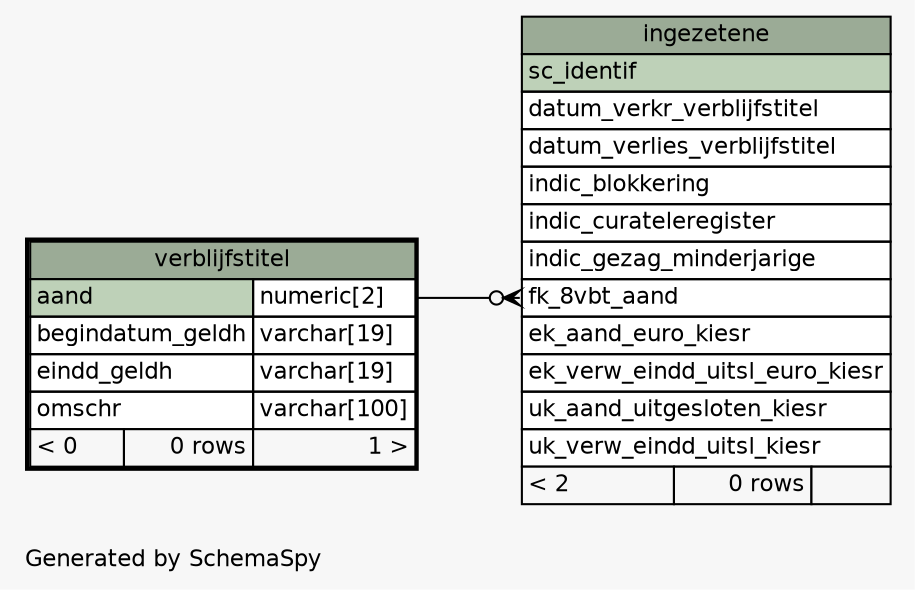 // dot 2.43.0 on Linux 5.15.0-41-generic
// SchemaSpy rev Unknown
digraph "oneDegreeRelationshipsDiagram" {
  graph [
    rankdir="RL"
    bgcolor="#f7f7f7"
    label="\nGenerated by SchemaSpy"
    labeljust="l"
    nodesep="0.18"
    ranksep="0.46"
    fontname="Helvetica"
    fontsize="11"
  ];
  node [
    fontname="Helvetica"
    fontsize="11"
    shape="plaintext"
  ];
  edge [
    arrowsize="0.8"
  ];
  "ingezetene":"fk_8vbt_aand":w -> "verblijfstitel":"aand.type":e [arrowhead=none dir=back arrowtail=crowodot];
  "ingezetene" [
    label=<
    <TABLE BORDER="0" CELLBORDER="1" CELLSPACING="0" BGCOLOR="#ffffff">
      <TR><TD COLSPAN="3" BGCOLOR="#9bab96" ALIGN="CENTER">ingezetene</TD></TR>
      <TR><TD PORT="sc_identif" COLSPAN="3" BGCOLOR="#bed1b8" ALIGN="LEFT">sc_identif</TD></TR>
      <TR><TD PORT="datum_verkr_verblijfstitel" COLSPAN="3" ALIGN="LEFT">datum_verkr_verblijfstitel</TD></TR>
      <TR><TD PORT="datum_verlies_verblijfstitel" COLSPAN="3" ALIGN="LEFT">datum_verlies_verblijfstitel</TD></TR>
      <TR><TD PORT="indic_blokkering" COLSPAN="3" ALIGN="LEFT">indic_blokkering</TD></TR>
      <TR><TD PORT="indic_curateleregister" COLSPAN="3" ALIGN="LEFT">indic_curateleregister</TD></TR>
      <TR><TD PORT="indic_gezag_minderjarige" COLSPAN="3" ALIGN="LEFT">indic_gezag_minderjarige</TD></TR>
      <TR><TD PORT="fk_8vbt_aand" COLSPAN="3" ALIGN="LEFT">fk_8vbt_aand</TD></TR>
      <TR><TD PORT="ek_aand_euro_kiesr" COLSPAN="3" ALIGN="LEFT">ek_aand_euro_kiesr</TD></TR>
      <TR><TD PORT="ek_verw_eindd_uitsl_euro_kiesr" COLSPAN="3" ALIGN="LEFT">ek_verw_eindd_uitsl_euro_kiesr</TD></TR>
      <TR><TD PORT="uk_aand_uitgesloten_kiesr" COLSPAN="3" ALIGN="LEFT">uk_aand_uitgesloten_kiesr</TD></TR>
      <TR><TD PORT="uk_verw_eindd_uitsl_kiesr" COLSPAN="3" ALIGN="LEFT">uk_verw_eindd_uitsl_kiesr</TD></TR>
      <TR><TD ALIGN="LEFT" BGCOLOR="#f7f7f7">&lt; 2</TD><TD ALIGN="RIGHT" BGCOLOR="#f7f7f7">0 rows</TD><TD ALIGN="RIGHT" BGCOLOR="#f7f7f7">  </TD></TR>
    </TABLE>>
    URL="ingezetene.html"
    tooltip="ingezetene"
  ];
  "verblijfstitel" [
    label=<
    <TABLE BORDER="2" CELLBORDER="1" CELLSPACING="0" BGCOLOR="#ffffff">
      <TR><TD COLSPAN="3" BGCOLOR="#9bab96" ALIGN="CENTER">verblijfstitel</TD></TR>
      <TR><TD PORT="aand" COLSPAN="2" BGCOLOR="#bed1b8" ALIGN="LEFT">aand</TD><TD PORT="aand.type" ALIGN="LEFT">numeric[2]</TD></TR>
      <TR><TD PORT="begindatum_geldh" COLSPAN="2" ALIGN="LEFT">begindatum_geldh</TD><TD PORT="begindatum_geldh.type" ALIGN="LEFT">varchar[19]</TD></TR>
      <TR><TD PORT="eindd_geldh" COLSPAN="2" ALIGN="LEFT">eindd_geldh</TD><TD PORT="eindd_geldh.type" ALIGN="LEFT">varchar[19]</TD></TR>
      <TR><TD PORT="omschr" COLSPAN="2" ALIGN="LEFT">omschr</TD><TD PORT="omschr.type" ALIGN="LEFT">varchar[100]</TD></TR>
      <TR><TD ALIGN="LEFT" BGCOLOR="#f7f7f7">&lt; 0</TD><TD ALIGN="RIGHT" BGCOLOR="#f7f7f7">0 rows</TD><TD ALIGN="RIGHT" BGCOLOR="#f7f7f7">1 &gt;</TD></TR>
    </TABLE>>
    URL="verblijfstitel.html"
    tooltip="verblijfstitel"
  ];
}
